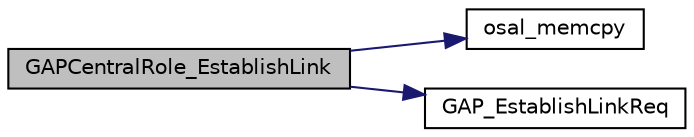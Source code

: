digraph "GAPCentralRole_EstablishLink"
{
  edge [fontname="Helvetica",fontsize="10",labelfontname="Helvetica",labelfontsize="10"];
  node [fontname="Helvetica",fontsize="10",shape=record];
  rankdir="LR";
  Node1 [label="GAPCentralRole_EstablishLink",height=0.2,width=0.4,color="black", fillcolor="grey75", style="filled" fontcolor="black"];
  Node1 -> Node2 [color="midnightblue",fontsize="10",style="solid",fontname="Helvetica"];
  Node2 [label="osal_memcpy",height=0.2,width=0.4,color="black", fillcolor="white", style="filled",URL="$_o_s_a_l_8c.html#ab944e6de468a807639e215e24ed0ddbc"];
  Node1 -> Node3 [color="midnightblue",fontsize="10",style="solid",fontname="Helvetica"];
  Node3 [label="GAP_EstablishLinkReq",height=0.2,width=0.4,color="black", fillcolor="white", style="filled",URL="$group___g_a_p___a_p_i.html#gac1850075e9bd9ca2823999c8f2246041",tooltip="Establish a link to a slave device. "];
}
